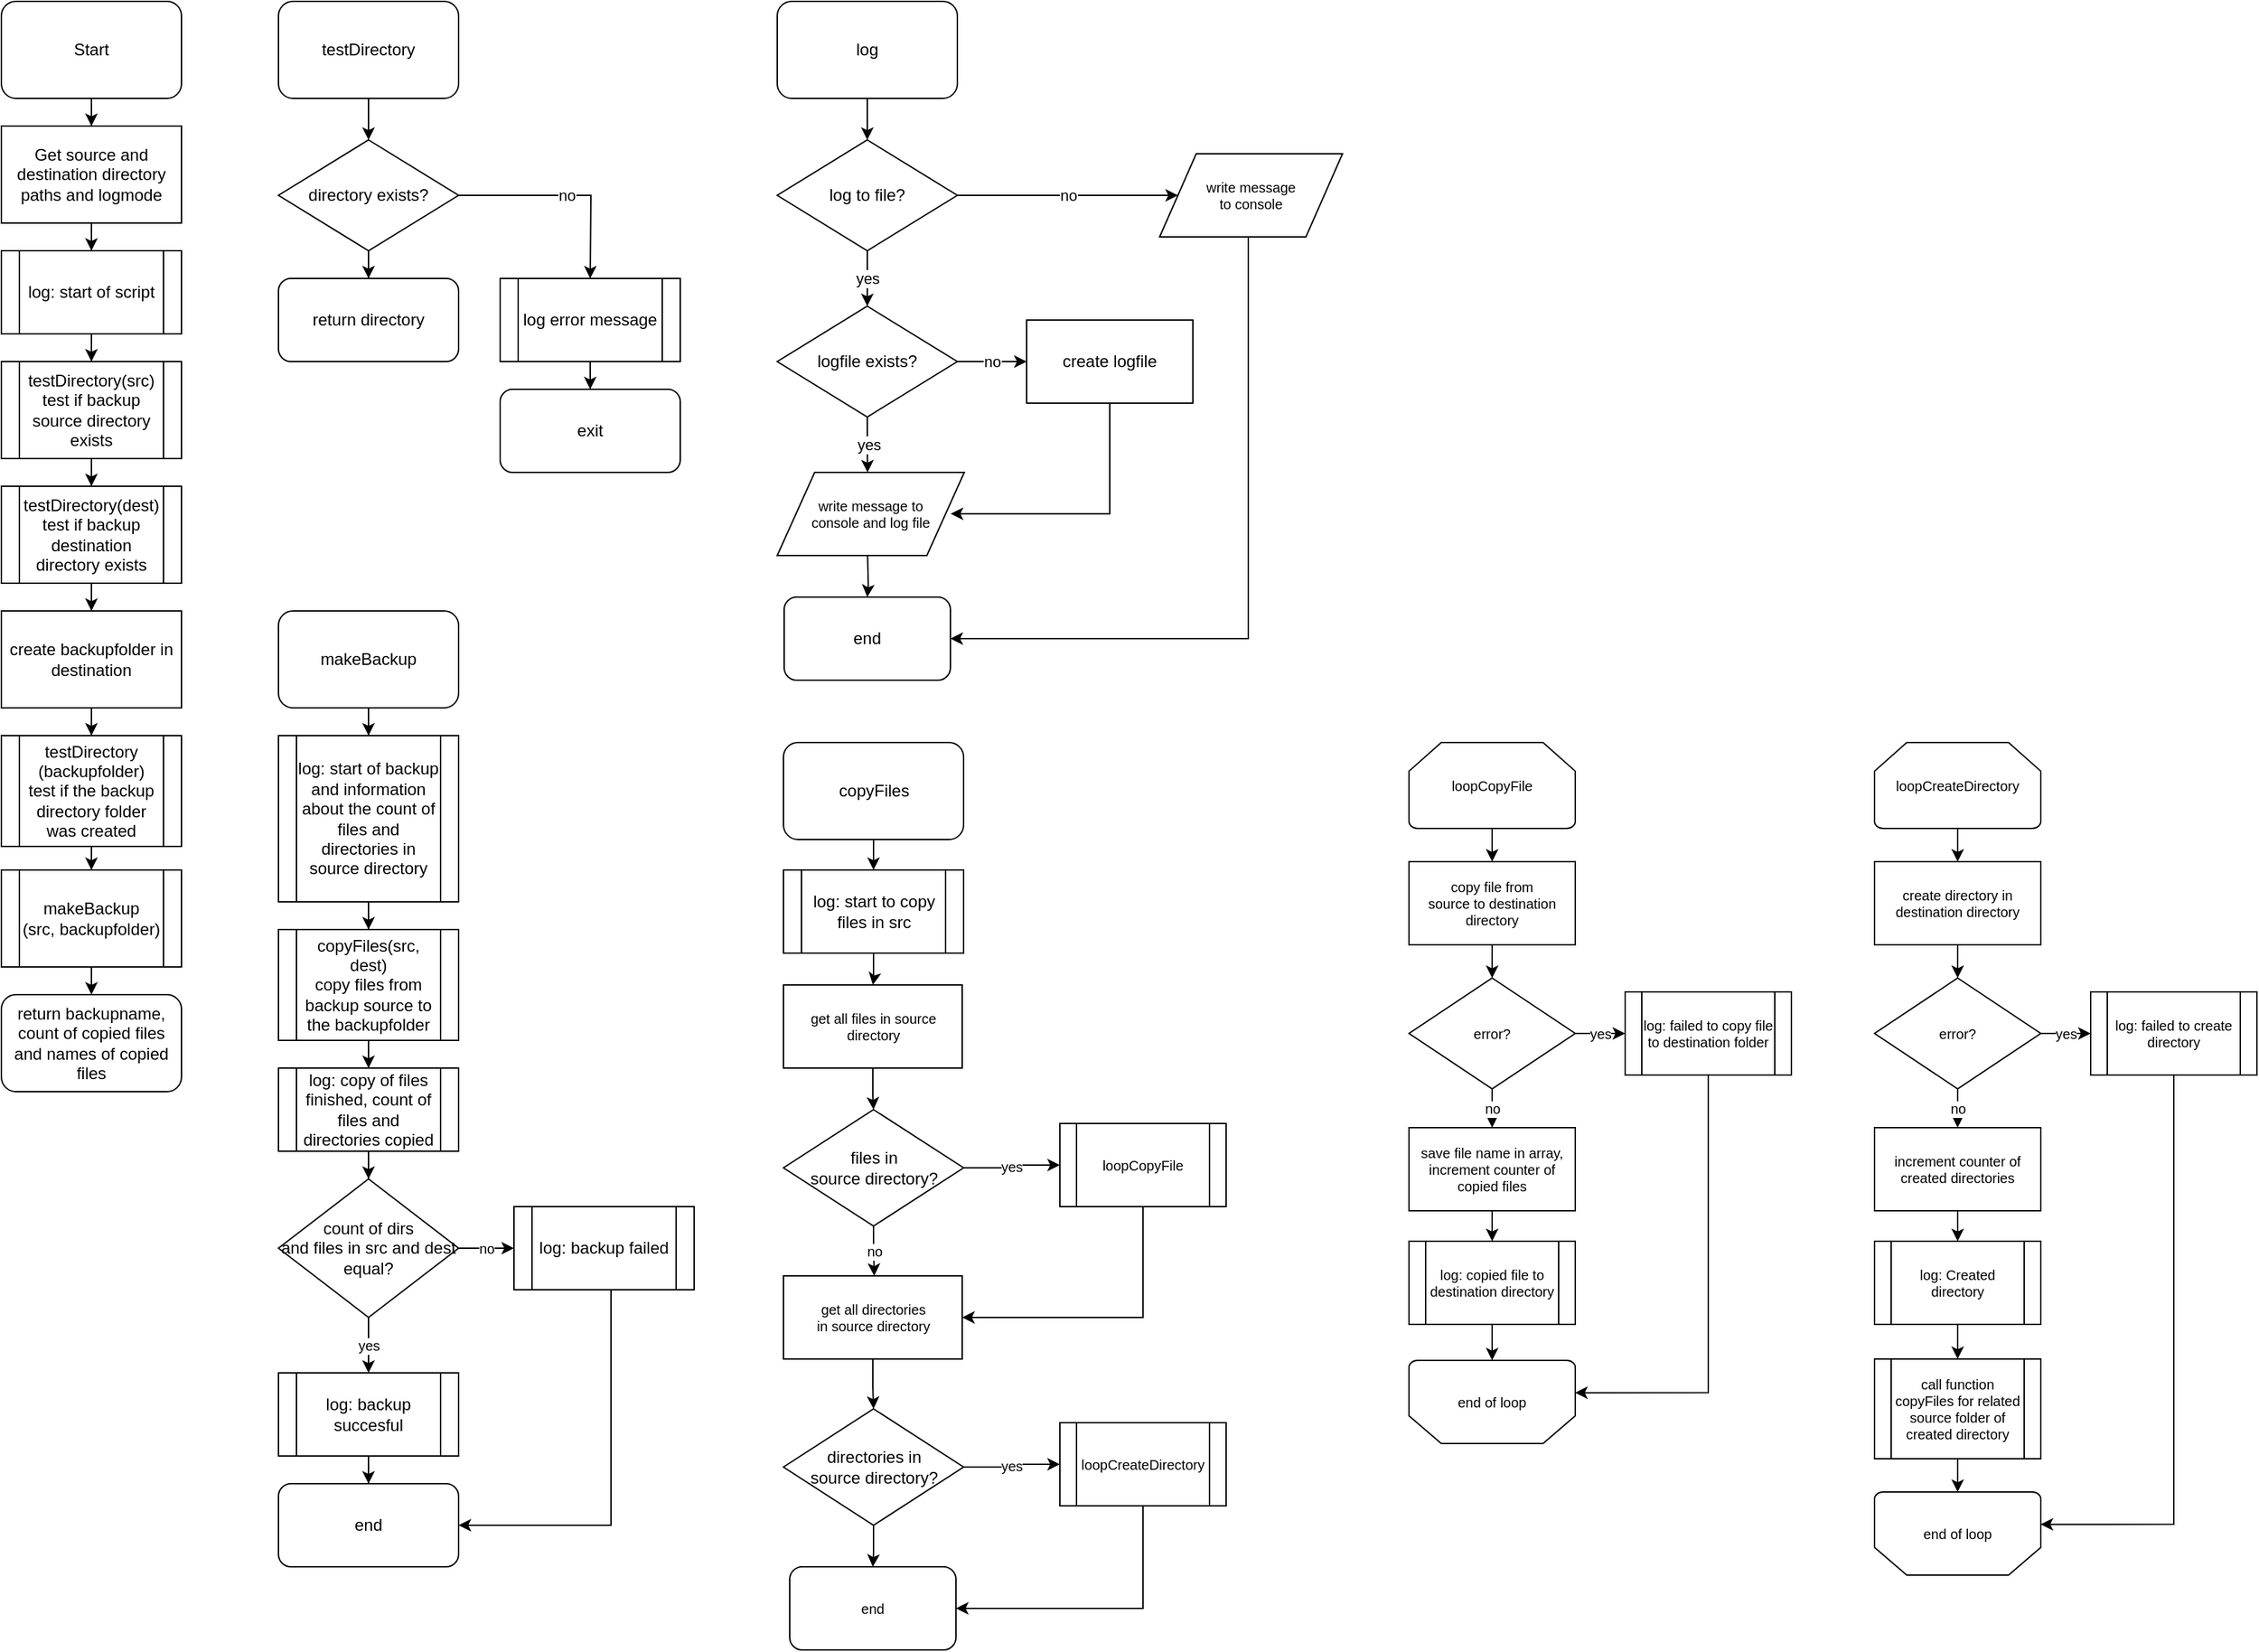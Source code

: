 <mxfile version="12.4.8" type="device"><diagram id="C5RBs43oDa-KdzZeNtuy" name="Page-1"><mxGraphModel dx="2844" dy="1582" grid="1" gridSize="12" guides="1" tooltips="1" connect="1" arrows="1" fold="1" page="1" pageScale="1" pageWidth="1169" pageHeight="827" math="0" shadow="0"><root><mxCell id="WIyWlLk6GJQsqaUBKTNV-0"/><mxCell id="WIyWlLk6GJQsqaUBKTNV-1" parent="WIyWlLk6GJQsqaUBKTNV-0"/><mxCell id="RBLRkNwBp3Widns9rrAO-40" value="" style="edgeStyle=orthogonalEdgeStyle;rounded=0;orthogonalLoop=1;jettySize=auto;html=1;" edge="1" parent="WIyWlLk6GJQsqaUBKTNV-1" source="RBLRkNwBp3Widns9rrAO-5" target="RBLRkNwBp3Widns9rrAO-31"><mxGeometry relative="1" as="geometry"/></mxCell><mxCell id="RBLRkNwBp3Widns9rrAO-5" value="Start" style="rounded=1;whiteSpace=wrap;html=1;" vertex="1" parent="WIyWlLk6GJQsqaUBKTNV-1"><mxGeometry x="40" y="40" width="130" height="70" as="geometry"/></mxCell><mxCell id="RBLRkNwBp3Widns9rrAO-25" value="" style="edgeStyle=orthogonalEdgeStyle;rounded=0;orthogonalLoop=1;jettySize=auto;html=1;" edge="1" parent="WIyWlLk6GJQsqaUBKTNV-1" source="RBLRkNwBp3Widns9rrAO-7" target="RBLRkNwBp3Widns9rrAO-22"><mxGeometry relative="1" as="geometry"/></mxCell><mxCell id="RBLRkNwBp3Widns9rrAO-7" value="&lt;div&gt;testDirectory(dest)&lt;/div&gt;&lt;div&gt;test if backup destination directory exists&lt;/div&gt;" style="shape=process;whiteSpace=wrap;html=1;backgroundOutline=1;" vertex="1" parent="WIyWlLk6GJQsqaUBKTNV-1"><mxGeometry x="40" y="390" width="130" height="70" as="geometry"/></mxCell><mxCell id="RBLRkNwBp3Widns9rrAO-21" value="" style="edgeStyle=orthogonalEdgeStyle;rounded=0;orthogonalLoop=1;jettySize=auto;html=1;" edge="1" parent="WIyWlLk6GJQsqaUBKTNV-1" source="RBLRkNwBp3Widns9rrAO-10" target="RBLRkNwBp3Widns9rrAO-15"><mxGeometry relative="1" as="geometry"/></mxCell><mxCell id="RBLRkNwBp3Widns9rrAO-10" value="testDirectory" style="rounded=1;whiteSpace=wrap;html=1;" vertex="1" parent="WIyWlLk6GJQsqaUBKTNV-1"><mxGeometry x="240" y="40" width="130" height="70" as="geometry"/></mxCell><mxCell id="RBLRkNwBp3Widns9rrAO-18" value="&lt;div&gt;no&lt;/div&gt;" style="edgeStyle=orthogonalEdgeStyle;rounded=0;orthogonalLoop=1;jettySize=auto;html=1;" edge="1" parent="WIyWlLk6GJQsqaUBKTNV-1" source="RBLRkNwBp3Widns9rrAO-15"><mxGeometry relative="1" as="geometry"><mxPoint x="465" y="240" as="targetPoint"/></mxGeometry></mxCell><mxCell id="RBLRkNwBp3Widns9rrAO-20" value="" style="edgeStyle=orthogonalEdgeStyle;rounded=0;orthogonalLoop=1;jettySize=auto;html=1;" edge="1" parent="WIyWlLk6GJQsqaUBKTNV-1" source="RBLRkNwBp3Widns9rrAO-15" target="RBLRkNwBp3Widns9rrAO-19"><mxGeometry relative="1" as="geometry"/></mxCell><mxCell id="RBLRkNwBp3Widns9rrAO-15" value="directory exists?" style="rhombus;whiteSpace=wrap;html=1;" vertex="1" parent="WIyWlLk6GJQsqaUBKTNV-1"><mxGeometry x="240" y="140" width="130" height="80" as="geometry"/></mxCell><mxCell id="RBLRkNwBp3Widns9rrAO-19" value="return directory" style="rounded=1;whiteSpace=wrap;html=1;" vertex="1" parent="WIyWlLk6GJQsqaUBKTNV-1"><mxGeometry x="240" y="240" width="130" height="60" as="geometry"/></mxCell><mxCell id="RBLRkNwBp3Widns9rrAO-26" value="" style="edgeStyle=orthogonalEdgeStyle;rounded=0;orthogonalLoop=1;jettySize=auto;html=1;" edge="1" parent="WIyWlLk6GJQsqaUBKTNV-1" source="RBLRkNwBp3Widns9rrAO-22" target="RBLRkNwBp3Widns9rrAO-23"><mxGeometry relative="1" as="geometry"/></mxCell><mxCell id="RBLRkNwBp3Widns9rrAO-22" value="create backupfolder in destination" style="rounded=0;whiteSpace=wrap;html=1;" vertex="1" parent="WIyWlLk6GJQsqaUBKTNV-1"><mxGeometry x="40" y="480" width="130" height="70" as="geometry"/></mxCell><mxCell id="RBLRkNwBp3Widns9rrAO-27" value="" style="edgeStyle=orthogonalEdgeStyle;rounded=0;orthogonalLoop=1;jettySize=auto;html=1;" edge="1" parent="WIyWlLk6GJQsqaUBKTNV-1" source="RBLRkNwBp3Widns9rrAO-23" target="RBLRkNwBp3Widns9rrAO-24"><mxGeometry relative="1" as="geometry"/></mxCell><mxCell id="RBLRkNwBp3Widns9rrAO-23" value="testDirectory&lt;br&gt;&lt;div&gt;(backupfolder)&lt;/div&gt;&lt;div&gt;test if the backup directory folder was created&lt;br&gt;&lt;/div&gt;" style="shape=process;whiteSpace=wrap;html=1;backgroundOutline=1;" vertex="1" parent="WIyWlLk6GJQsqaUBKTNV-1"><mxGeometry x="40" y="570" width="130" height="80" as="geometry"/></mxCell><mxCell id="RBLRkNwBp3Widns9rrAO-29" value="" style="edgeStyle=orthogonalEdgeStyle;rounded=0;orthogonalLoop=1;jettySize=auto;html=1;" edge="1" parent="WIyWlLk6GJQsqaUBKTNV-1" source="RBLRkNwBp3Widns9rrAO-24"><mxGeometry relative="1" as="geometry"><mxPoint x="105" y="757" as="targetPoint"/></mxGeometry></mxCell><mxCell id="RBLRkNwBp3Widns9rrAO-24" value="makeBackup&lt;br&gt;&lt;div&gt;(src, backupfolder)&lt;/div&gt;" style="shape=process;whiteSpace=wrap;html=1;backgroundOutline=1;" vertex="1" parent="WIyWlLk6GJQsqaUBKTNV-1"><mxGeometry x="40" y="667" width="130" height="70" as="geometry"/></mxCell><mxCell id="RBLRkNwBp3Widns9rrAO-30" value="return backupname, count of copied files and names of copied files" style="rounded=1;whiteSpace=wrap;html=1;" vertex="1" parent="WIyWlLk6GJQsqaUBKTNV-1"><mxGeometry x="40" y="757" width="130" height="70" as="geometry"/></mxCell><mxCell id="RBLRkNwBp3Widns9rrAO-39" value="" style="edgeStyle=orthogonalEdgeStyle;rounded=0;orthogonalLoop=1;jettySize=auto;html=1;" edge="1" parent="WIyWlLk6GJQsqaUBKTNV-1" source="RBLRkNwBp3Widns9rrAO-31" target="RBLRkNwBp3Widns9rrAO-37"><mxGeometry relative="1" as="geometry"/></mxCell><mxCell id="RBLRkNwBp3Widns9rrAO-31" value="Get source and destination directory paths and logmode" style="rounded=0;whiteSpace=wrap;html=1;" vertex="1" parent="WIyWlLk6GJQsqaUBKTNV-1"><mxGeometry x="40" y="130" width="130" height="70" as="geometry"/></mxCell><mxCell id="RBLRkNwBp3Widns9rrAO-70" value="" style="edgeStyle=orthogonalEdgeStyle;rounded=0;orthogonalLoop=1;jettySize=auto;html=1;" edge="1" parent="WIyWlLk6GJQsqaUBKTNV-1" source="RBLRkNwBp3Widns9rrAO-32" target="RBLRkNwBp3Widns9rrAO-7"><mxGeometry relative="1" as="geometry"/></mxCell><mxCell id="RBLRkNwBp3Widns9rrAO-32" value="&lt;div&gt;testDirectory(src)&lt;/div&gt;&lt;div&gt;test if backup source directory exists&lt;br&gt;&lt;/div&gt;" style="shape=process;whiteSpace=wrap;html=1;backgroundOutline=1;" vertex="1" parent="WIyWlLk6GJQsqaUBKTNV-1"><mxGeometry x="40" y="300" width="130" height="70" as="geometry"/></mxCell><mxCell id="RBLRkNwBp3Widns9rrAO-33" value="exit" style="rounded=1;whiteSpace=wrap;html=1;" vertex="1" parent="WIyWlLk6GJQsqaUBKTNV-1"><mxGeometry x="400" y="320" width="130" height="60" as="geometry"/></mxCell><mxCell id="RBLRkNwBp3Widns9rrAO-35" value="" style="edgeStyle=orthogonalEdgeStyle;rounded=0;orthogonalLoop=1;jettySize=auto;html=1;" edge="1" parent="WIyWlLk6GJQsqaUBKTNV-1" source="RBLRkNwBp3Widns9rrAO-34" target="RBLRkNwBp3Widns9rrAO-33"><mxGeometry relative="1" as="geometry"/></mxCell><mxCell id="RBLRkNwBp3Widns9rrAO-34" value="log error message" style="shape=process;whiteSpace=wrap;html=1;backgroundOutline=1;" vertex="1" parent="WIyWlLk6GJQsqaUBKTNV-1"><mxGeometry x="400" y="240" width="130" height="60" as="geometry"/></mxCell><mxCell id="RBLRkNwBp3Widns9rrAO-68" value="" style="edgeStyle=orthogonalEdgeStyle;rounded=0;orthogonalLoop=1;jettySize=auto;html=1;" edge="1" parent="WIyWlLk6GJQsqaUBKTNV-1" source="RBLRkNwBp3Widns9rrAO-36" target="RBLRkNwBp3Widns9rrAO-42"><mxGeometry relative="1" as="geometry"/></mxCell><mxCell id="RBLRkNwBp3Widns9rrAO-36" value="&lt;div&gt;log&lt;/div&gt;" style="rounded=1;whiteSpace=wrap;html=1;" vertex="1" parent="WIyWlLk6GJQsqaUBKTNV-1"><mxGeometry x="600" y="40" width="130" height="70" as="geometry"/></mxCell><mxCell id="RBLRkNwBp3Widns9rrAO-38" value="" style="edgeStyle=orthogonalEdgeStyle;rounded=0;orthogonalLoop=1;jettySize=auto;html=1;" edge="1" parent="WIyWlLk6GJQsqaUBKTNV-1" source="RBLRkNwBp3Widns9rrAO-37" target="RBLRkNwBp3Widns9rrAO-32"><mxGeometry relative="1" as="geometry"/></mxCell><mxCell id="RBLRkNwBp3Widns9rrAO-37" value="log: start of script" style="shape=process;whiteSpace=wrap;html=1;backgroundOutline=1;" vertex="1" parent="WIyWlLk6GJQsqaUBKTNV-1"><mxGeometry x="40" y="220" width="130" height="60" as="geometry"/></mxCell><mxCell id="RBLRkNwBp3Widns9rrAO-46" value="no" style="edgeStyle=orthogonalEdgeStyle;rounded=0;orthogonalLoop=1;jettySize=auto;html=1;entryX=0;entryY=0.5;entryDx=0;entryDy=0;" edge="1" parent="WIyWlLk6GJQsqaUBKTNV-1" source="RBLRkNwBp3Widns9rrAO-42" target="RBLRkNwBp3Widns9rrAO-96"><mxGeometry relative="1" as="geometry"><mxPoint x="880" y="180.167" as="targetPoint"/></mxGeometry></mxCell><mxCell id="RBLRkNwBp3Widns9rrAO-48" value="yes" style="edgeStyle=orthogonalEdgeStyle;rounded=0;orthogonalLoop=1;jettySize=auto;html=1;" edge="1" parent="WIyWlLk6GJQsqaUBKTNV-1" source="RBLRkNwBp3Widns9rrAO-42" target="RBLRkNwBp3Widns9rrAO-47"><mxGeometry relative="1" as="geometry"/></mxCell><mxCell id="RBLRkNwBp3Widns9rrAO-42" value="log to file?" style="rhombus;whiteSpace=wrap;html=1;" vertex="1" parent="WIyWlLk6GJQsqaUBKTNV-1"><mxGeometry x="600" y="140" width="130" height="80" as="geometry"/></mxCell><mxCell id="RBLRkNwBp3Widns9rrAO-62" value="yes" style="edgeStyle=orthogonalEdgeStyle;rounded=0;orthogonalLoop=1;jettySize=auto;html=1;" edge="1" parent="WIyWlLk6GJQsqaUBKTNV-1" source="RBLRkNwBp3Widns9rrAO-47"><mxGeometry relative="1" as="geometry"><mxPoint x="665.207" y="380.0" as="targetPoint"/></mxGeometry></mxCell><mxCell id="RBLRkNwBp3Widns9rrAO-65" value="no" style="edgeStyle=orthogonalEdgeStyle;rounded=0;orthogonalLoop=1;jettySize=auto;html=1;" edge="1" parent="WIyWlLk6GJQsqaUBKTNV-1" source="RBLRkNwBp3Widns9rrAO-47" target="RBLRkNwBp3Widns9rrAO-64"><mxGeometry relative="1" as="geometry"/></mxCell><mxCell id="RBLRkNwBp3Widns9rrAO-47" value="logfile exists?" style="rhombus;whiteSpace=wrap;html=1;" vertex="1" parent="WIyWlLk6GJQsqaUBKTNV-1"><mxGeometry x="600" y="260" width="130" height="80" as="geometry"/></mxCell><mxCell id="RBLRkNwBp3Widns9rrAO-52" value="" style="edgeStyle=orthogonalEdgeStyle;rounded=0;orthogonalLoop=1;jettySize=auto;html=1;entryX=1;entryY=0.5;entryDx=0;entryDy=0;" edge="1" parent="WIyWlLk6GJQsqaUBKTNV-1" target="RBLRkNwBp3Widns9rrAO-50"><mxGeometry relative="1" as="geometry"><mxPoint x="940" y="210" as="sourcePoint"/><mxPoint x="870" y="290" as="targetPoint"/><Array as="points"><mxPoint x="940" y="500"/></Array></mxGeometry></mxCell><mxCell id="RBLRkNwBp3Widns9rrAO-50" value="end" style="rounded=1;whiteSpace=wrap;html=1;" vertex="1" parent="WIyWlLk6GJQsqaUBKTNV-1"><mxGeometry x="605" y="470" width="120" height="60" as="geometry"/></mxCell><mxCell id="RBLRkNwBp3Widns9rrAO-63" value="" style="edgeStyle=orthogonalEdgeStyle;rounded=0;orthogonalLoop=1;jettySize=auto;html=1;" edge="1" parent="WIyWlLk6GJQsqaUBKTNV-1" target="RBLRkNwBp3Widns9rrAO-50"><mxGeometry relative="1" as="geometry"><mxPoint x="665.207" y="440.0" as="sourcePoint"/></mxGeometry></mxCell><mxCell id="RBLRkNwBp3Widns9rrAO-67" value="" style="edgeStyle=orthogonalEdgeStyle;rounded=0;orthogonalLoop=1;jettySize=auto;html=1;entryX=1;entryY=0.5;entryDx=0;entryDy=0;" edge="1" parent="WIyWlLk6GJQsqaUBKTNV-1" source="RBLRkNwBp3Widns9rrAO-64"><mxGeometry relative="1" as="geometry"><mxPoint x="725.207" y="409.862" as="targetPoint"/><Array as="points"><mxPoint x="840" y="410"/></Array></mxGeometry></mxCell><mxCell id="RBLRkNwBp3Widns9rrAO-64" value="create logfile" style="rounded=0;whiteSpace=wrap;html=1;" vertex="1" parent="WIyWlLk6GJQsqaUBKTNV-1"><mxGeometry x="780" y="270" width="120" height="60" as="geometry"/></mxCell><mxCell id="RBLRkNwBp3Widns9rrAO-74" value="" style="edgeStyle=orthogonalEdgeStyle;rounded=0;orthogonalLoop=1;jettySize=auto;html=1;" edge="1" parent="WIyWlLk6GJQsqaUBKTNV-1" source="RBLRkNwBp3Widns9rrAO-71" target="RBLRkNwBp3Widns9rrAO-72"><mxGeometry relative="1" as="geometry"/></mxCell><mxCell id="RBLRkNwBp3Widns9rrAO-71" value="&lt;div&gt;makeBackup&lt;/div&gt;" style="rounded=1;whiteSpace=wrap;html=1;" vertex="1" parent="WIyWlLk6GJQsqaUBKTNV-1"><mxGeometry x="240" y="480" width="130" height="70" as="geometry"/></mxCell><mxCell id="RBLRkNwBp3Widns9rrAO-75" value="" style="edgeStyle=orthogonalEdgeStyle;rounded=0;orthogonalLoop=1;jettySize=auto;html=1;" edge="1" parent="WIyWlLk6GJQsqaUBKTNV-1" source="RBLRkNwBp3Widns9rrAO-72" target="RBLRkNwBp3Widns9rrAO-73"><mxGeometry relative="1" as="geometry"/></mxCell><mxCell id="RBLRkNwBp3Widns9rrAO-72" value="log: start of backup and information about the count of files and directories in source directory" style="shape=process;whiteSpace=wrap;html=1;backgroundOutline=1;" vertex="1" parent="WIyWlLk6GJQsqaUBKTNV-1"><mxGeometry x="240" y="570" width="130" height="120" as="geometry"/></mxCell><mxCell id="RBLRkNwBp3Widns9rrAO-83" value="" style="edgeStyle=orthogonalEdgeStyle;rounded=0;orthogonalLoop=1;jettySize=auto;html=1;fontSize=10;" edge="1" parent="WIyWlLk6GJQsqaUBKTNV-1" source="RBLRkNwBp3Widns9rrAO-73" target="RBLRkNwBp3Widns9rrAO-76"><mxGeometry relative="1" as="geometry"/></mxCell><mxCell id="RBLRkNwBp3Widns9rrAO-73" value="&lt;div&gt;copyFiles(src, dest)&lt;/div&gt;&lt;div&gt;copy files from backup source to the backupfolder&lt;br&gt;&lt;/div&gt;" style="shape=process;whiteSpace=wrap;html=1;backgroundOutline=1;" vertex="1" parent="WIyWlLk6GJQsqaUBKTNV-1"><mxGeometry x="240" y="710" width="130" height="80" as="geometry"/></mxCell><mxCell id="RBLRkNwBp3Widns9rrAO-78" value="" style="edgeStyle=orthogonalEdgeStyle;rounded=0;orthogonalLoop=1;jettySize=auto;html=1;fontSize=10;" edge="1" parent="WIyWlLk6GJQsqaUBKTNV-1" source="RBLRkNwBp3Widns9rrAO-76" target="RBLRkNwBp3Widns9rrAO-77"><mxGeometry relative="1" as="geometry"/></mxCell><mxCell id="RBLRkNwBp3Widns9rrAO-76" value="log: copy of files finished, count of files and directories copied" style="shape=process;whiteSpace=wrap;html=1;backgroundOutline=1;" vertex="1" parent="WIyWlLk6GJQsqaUBKTNV-1"><mxGeometry x="240" y="810" width="130" height="60" as="geometry"/></mxCell><mxCell id="RBLRkNwBp3Widns9rrAO-81" value="yes" style="edgeStyle=orthogonalEdgeStyle;rounded=0;orthogonalLoop=1;jettySize=auto;html=1;fontSize=10;" edge="1" parent="WIyWlLk6GJQsqaUBKTNV-1" source="RBLRkNwBp3Widns9rrAO-77" target="RBLRkNwBp3Widns9rrAO-80"><mxGeometry relative="1" as="geometry"/></mxCell><mxCell id="RBLRkNwBp3Widns9rrAO-82" value="&lt;div&gt;no&lt;/div&gt;" style="edgeStyle=orthogonalEdgeStyle;rounded=0;orthogonalLoop=1;jettySize=auto;html=1;fontSize=10;" edge="1" parent="WIyWlLk6GJQsqaUBKTNV-1" source="RBLRkNwBp3Widns9rrAO-77" target="RBLRkNwBp3Widns9rrAO-79"><mxGeometry relative="1" as="geometry"/></mxCell><mxCell id="RBLRkNwBp3Widns9rrAO-77" value="&lt;div&gt;&lt;font style=&quot;font-size: 12px&quot;&gt;count of dirs&lt;/font&gt;&lt;/div&gt;&lt;div&gt;&lt;font style=&quot;font-size: 12px&quot;&gt; and files in src and dest equal?&lt;/font&gt;&lt;/div&gt;" style="rhombus;whiteSpace=wrap;html=1;fontSize=10;" vertex="1" parent="WIyWlLk6GJQsqaUBKTNV-1"><mxGeometry x="240" y="890" width="130" height="100" as="geometry"/></mxCell><mxCell id="RBLRkNwBp3Widns9rrAO-87" value="" style="edgeStyle=orthogonalEdgeStyle;rounded=0;orthogonalLoop=1;jettySize=auto;html=1;fontSize=10;entryX=1;entryY=0.5;entryDx=0;entryDy=0;" edge="1" parent="WIyWlLk6GJQsqaUBKTNV-1" source="RBLRkNwBp3Widns9rrAO-79" target="RBLRkNwBp3Widns9rrAO-84"><mxGeometry relative="1" as="geometry"><mxPoint x="475" y="1050" as="targetPoint"/><Array as="points"><mxPoint x="480" y="1140"/></Array></mxGeometry></mxCell><mxCell id="RBLRkNwBp3Widns9rrAO-79" value="&lt;font style=&quot;font-size: 12px&quot;&gt;log:&lt;/font&gt;&lt;font style=&quot;font-size: 12px&quot;&gt; backup failed&lt;br&gt;&lt;/font&gt;" style="shape=process;whiteSpace=wrap;html=1;backgroundOutline=1;fontSize=10;" vertex="1" parent="WIyWlLk6GJQsqaUBKTNV-1"><mxGeometry x="410" y="910" width="130" height="60" as="geometry"/></mxCell><mxCell id="RBLRkNwBp3Widns9rrAO-85" value="" style="edgeStyle=orthogonalEdgeStyle;rounded=0;orthogonalLoop=1;jettySize=auto;html=1;fontSize=10;" edge="1" parent="WIyWlLk6GJQsqaUBKTNV-1" source="RBLRkNwBp3Widns9rrAO-80" target="RBLRkNwBp3Widns9rrAO-84"><mxGeometry relative="1" as="geometry"/></mxCell><mxCell id="RBLRkNwBp3Widns9rrAO-80" value="&lt;font style=&quot;font-size: 12px&quot;&gt;log:&lt;/font&gt;&lt;font style=&quot;font-size: 12px&quot;&gt; backup succesful&lt;br&gt;&lt;/font&gt;" style="shape=process;whiteSpace=wrap;html=1;backgroundOutline=1;fontSize=10;" vertex="1" parent="WIyWlLk6GJQsqaUBKTNV-1"><mxGeometry x="240" y="1030" width="130" height="60" as="geometry"/></mxCell><mxCell id="RBLRkNwBp3Widns9rrAO-84" value="&lt;font style=&quot;font-size: 12px&quot;&gt;end&lt;/font&gt;" style="rounded=1;whiteSpace=wrap;html=1;fontSize=10;" vertex="1" parent="WIyWlLk6GJQsqaUBKTNV-1"><mxGeometry x="240" y="1110" width="130" height="60" as="geometry"/></mxCell><mxCell id="RBLRkNwBp3Widns9rrAO-106" value="" style="edgeStyle=orthogonalEdgeStyle;rounded=0;orthogonalLoop=1;jettySize=auto;html=1;fontSize=10;" edge="1" parent="WIyWlLk6GJQsqaUBKTNV-1" source="RBLRkNwBp3Widns9rrAO-88" target="RBLRkNwBp3Widns9rrAO-89"><mxGeometry relative="1" as="geometry"/></mxCell><mxCell id="RBLRkNwBp3Widns9rrAO-88" value="copyFiles" style="rounded=1;whiteSpace=wrap;html=1;" vertex="1" parent="WIyWlLk6GJQsqaUBKTNV-1"><mxGeometry x="604.5" y="575" width="130" height="70" as="geometry"/></mxCell><mxCell id="RBLRkNwBp3Widns9rrAO-107" value="" style="edgeStyle=orthogonalEdgeStyle;rounded=0;orthogonalLoop=1;jettySize=auto;html=1;fontSize=10;" edge="1" parent="WIyWlLk6GJQsqaUBKTNV-1" source="RBLRkNwBp3Widns9rrAO-89" target="RBLRkNwBp3Widns9rrAO-101"><mxGeometry relative="1" as="geometry"/></mxCell><mxCell id="RBLRkNwBp3Widns9rrAO-89" value="log: start to copy files in src" style="shape=process;whiteSpace=wrap;html=1;backgroundOutline=1;" vertex="1" parent="WIyWlLk6GJQsqaUBKTNV-1"><mxGeometry x="604.5" y="667" width="130" height="60" as="geometry"/></mxCell><mxCell id="RBLRkNwBp3Widns9rrAO-134" value="no" style="edgeStyle=orthogonalEdgeStyle;rounded=0;orthogonalLoop=1;jettySize=auto;html=1;fontSize=10;" edge="1" parent="WIyWlLk6GJQsqaUBKTNV-1" source="RBLRkNwBp3Widns9rrAO-90" target="RBLRkNwBp3Widns9rrAO-132"><mxGeometry relative="1" as="geometry"><mxPoint x="669.5" y="1000" as="targetPoint"/><Array as="points"><mxPoint x="670" y="936"/><mxPoint x="670" y="936"/></Array></mxGeometry></mxCell><mxCell id="RBLRkNwBp3Widns9rrAO-137" value="yes" style="edgeStyle=orthogonalEdgeStyle;rounded=0;orthogonalLoop=1;jettySize=auto;html=1;fontSize=10;" edge="1" parent="WIyWlLk6GJQsqaUBKTNV-1" source="RBLRkNwBp3Widns9rrAO-90" target="RBLRkNwBp3Widns9rrAO-135"><mxGeometry relative="1" as="geometry"/></mxCell><mxCell id="RBLRkNwBp3Widns9rrAO-90" value="&lt;div&gt;files in &lt;br&gt;&lt;/div&gt;&lt;div&gt;source directory?&lt;/div&gt;" style="rhombus;whiteSpace=wrap;html=1;" vertex="1" parent="WIyWlLk6GJQsqaUBKTNV-1"><mxGeometry x="604.5" y="840" width="130" height="84" as="geometry"/></mxCell><mxCell id="RBLRkNwBp3Widns9rrAO-96" value="&lt;div&gt;write message &lt;br&gt;&lt;/div&gt;&lt;div&gt;to console&lt;/div&gt;" style="shape=parallelogram;perimeter=parallelogramPerimeter;whiteSpace=wrap;html=1;fontSize=10;" vertex="1" parent="WIyWlLk6GJQsqaUBKTNV-1"><mxGeometry x="876" y="150" width="132" height="60" as="geometry"/></mxCell><mxCell id="RBLRkNwBp3Widns9rrAO-100" value="&lt;div&gt;write message to &lt;br&gt;&lt;/div&gt;&lt;div&gt;console and log file&lt;/div&gt;" style="shape=parallelogram;perimeter=parallelogramPerimeter;whiteSpace=wrap;html=1;fontSize=10;" vertex="1" parent="WIyWlLk6GJQsqaUBKTNV-1"><mxGeometry x="600" y="380" width="135" height="60" as="geometry"/></mxCell><mxCell id="RBLRkNwBp3Widns9rrAO-108" value="" style="edgeStyle=orthogonalEdgeStyle;rounded=0;orthogonalLoop=1;jettySize=auto;html=1;fontSize=10;" edge="1" parent="WIyWlLk6GJQsqaUBKTNV-1" source="RBLRkNwBp3Widns9rrAO-101" target="RBLRkNwBp3Widns9rrAO-90"><mxGeometry relative="1" as="geometry"/></mxCell><mxCell id="RBLRkNwBp3Widns9rrAO-101" value="get all files in source directory" style="rounded=0;whiteSpace=wrap;html=1;fontSize=10;" vertex="1" parent="WIyWlLk6GJQsqaUBKTNV-1"><mxGeometry x="604.5" y="750" width="129" height="60" as="geometry"/></mxCell><mxCell id="RBLRkNwBp3Widns9rrAO-112" value="" style="edgeStyle=orthogonalEdgeStyle;rounded=0;orthogonalLoop=1;jettySize=auto;html=1;fontSize=10;entryX=0.5;entryY=0;entryDx=0;entryDy=0;" edge="1" parent="WIyWlLk6GJQsqaUBKTNV-1" source="RBLRkNwBp3Widns9rrAO-109" target="RBLRkNwBp3Widns9rrAO-115"><mxGeometry relative="1" as="geometry"><mxPoint x="1110" y="661" as="targetPoint"/></mxGeometry></mxCell><mxCell id="RBLRkNwBp3Widns9rrAO-109" value="loopCopyFile" style="strokeWidth=1;html=1;shape=mxgraph.flowchart.loop_limit;whiteSpace=wrap;fontSize=10;" vertex="1" parent="WIyWlLk6GJQsqaUBKTNV-1"><mxGeometry x="1056" y="575" width="120" height="62" as="geometry"/></mxCell><mxCell id="RBLRkNwBp3Widns9rrAO-118" value="" style="edgeStyle=orthogonalEdgeStyle;rounded=0;orthogonalLoop=1;jettySize=auto;html=1;fontSize=10;" edge="1" parent="WIyWlLk6GJQsqaUBKTNV-1" source="RBLRkNwBp3Widns9rrAO-115"><mxGeometry relative="1" as="geometry"><mxPoint x="1116" y="745" as="targetPoint"/></mxGeometry></mxCell><mxCell id="RBLRkNwBp3Widns9rrAO-115" value="&lt;div&gt;copy file from &lt;br&gt;&lt;/div&gt;&lt;div&gt;source to destination directory&lt;/div&gt;" style="rounded=0;whiteSpace=wrap;html=1;strokeWidth=1;fontSize=10;" vertex="1" parent="WIyWlLk6GJQsqaUBKTNV-1"><mxGeometry x="1056" y="661" width="120" height="60" as="geometry"/></mxCell><mxCell id="RBLRkNwBp3Widns9rrAO-121" value="no" style="edgeStyle=orthogonalEdgeStyle;rounded=0;orthogonalLoop=1;jettySize=auto;html=1;fontSize=10;" edge="1" parent="WIyWlLk6GJQsqaUBKTNV-1" source="RBLRkNwBp3Widns9rrAO-119" target="RBLRkNwBp3Widns9rrAO-120"><mxGeometry relative="1" as="geometry"/></mxCell><mxCell id="RBLRkNwBp3Widns9rrAO-129" value="yes" style="edgeStyle=orthogonalEdgeStyle;rounded=0;orthogonalLoop=1;jettySize=auto;html=1;fontSize=10;" edge="1" parent="WIyWlLk6GJQsqaUBKTNV-1" source="RBLRkNwBp3Widns9rrAO-119" target="RBLRkNwBp3Widns9rrAO-128"><mxGeometry relative="1" as="geometry"/></mxCell><mxCell id="RBLRkNwBp3Widns9rrAO-119" value="error?" style="rhombus;whiteSpace=wrap;html=1;strokeWidth=1;fontSize=10;" vertex="1" parent="WIyWlLk6GJQsqaUBKTNV-1"><mxGeometry x="1056" y="745" width="120" height="80" as="geometry"/></mxCell><mxCell id="RBLRkNwBp3Widns9rrAO-123" value="" style="edgeStyle=orthogonalEdgeStyle;rounded=0;orthogonalLoop=1;jettySize=auto;html=1;fontSize=10;" edge="1" parent="WIyWlLk6GJQsqaUBKTNV-1" source="RBLRkNwBp3Widns9rrAO-120" target="RBLRkNwBp3Widns9rrAO-122"><mxGeometry relative="1" as="geometry"/></mxCell><mxCell id="RBLRkNwBp3Widns9rrAO-120" value="save file name in array, increment counter of copied files" style="rounded=0;whiteSpace=wrap;html=1;strokeWidth=1;fontSize=10;" vertex="1" parent="WIyWlLk6GJQsqaUBKTNV-1"><mxGeometry x="1056" y="853" width="120" height="60" as="geometry"/></mxCell><mxCell id="RBLRkNwBp3Widns9rrAO-125" value="" style="edgeStyle=orthogonalEdgeStyle;rounded=0;orthogonalLoop=1;jettySize=auto;html=1;fontSize=10;" edge="1" parent="WIyWlLk6GJQsqaUBKTNV-1" source="RBLRkNwBp3Widns9rrAO-122"><mxGeometry relative="1" as="geometry"><mxPoint x="1115.98" y="1021" as="targetPoint"/></mxGeometry></mxCell><mxCell id="RBLRkNwBp3Widns9rrAO-122" value="&lt;div&gt;log: copied file to destination directory&lt;br&gt;&lt;/div&gt;" style="shape=process;whiteSpace=wrap;html=1;backgroundOutline=1;strokeWidth=1;fontSize=10;" vertex="1" parent="WIyWlLk6GJQsqaUBKTNV-1"><mxGeometry x="1056" y="935" width="120" height="60" as="geometry"/></mxCell><mxCell id="RBLRkNwBp3Widns9rrAO-127" value="end of loop" style="strokeWidth=1;html=1;shape=mxgraph.flowchart.loop_limit;whiteSpace=wrap;fontSize=10;rotation=0;portConstraintRotation=0;shadow=0;gradientColor=none;direction=west;" vertex="1" parent="WIyWlLk6GJQsqaUBKTNV-1"><mxGeometry x="1056" y="1021" width="120" height="60" as="geometry"/></mxCell><mxCell id="RBLRkNwBp3Widns9rrAO-131" value="" style="edgeStyle=orthogonalEdgeStyle;rounded=0;orthogonalLoop=1;jettySize=auto;html=1;fontSize=10;entryX=0.001;entryY=0.611;entryDx=0;entryDy=0;entryPerimeter=0;" edge="1" parent="WIyWlLk6GJQsqaUBKTNV-1" source="RBLRkNwBp3Widns9rrAO-128" target="RBLRkNwBp3Widns9rrAO-127"><mxGeometry relative="1" as="geometry"><mxPoint x="1272" y="895.0" as="targetPoint"/><Array as="points"><mxPoint x="1272" y="1044"/></Array></mxGeometry></mxCell><mxCell id="RBLRkNwBp3Widns9rrAO-128" value="log: failed to copy file to destination folder" style="shape=process;whiteSpace=wrap;html=1;backgroundOutline=1;shadow=0;strokeWidth=1;gradientColor=none;fontSize=10;" vertex="1" parent="WIyWlLk6GJQsqaUBKTNV-1"><mxGeometry x="1212" y="755" width="120" height="60" as="geometry"/></mxCell><mxCell id="RBLRkNwBp3Widns9rrAO-145" value="" style="edgeStyle=orthogonalEdgeStyle;rounded=0;orthogonalLoop=1;jettySize=auto;html=1;fontSize=10;" edge="1" parent="WIyWlLk6GJQsqaUBKTNV-1" source="RBLRkNwBp3Widns9rrAO-132" target="RBLRkNwBp3Widns9rrAO-142"><mxGeometry relative="1" as="geometry"/></mxCell><mxCell id="RBLRkNwBp3Widns9rrAO-132" value="&lt;div&gt;get all directories&lt;/div&gt;&lt;div&gt;in source directory&lt;/div&gt;" style="rounded=0;whiteSpace=wrap;html=1;fontSize=10;" vertex="1" parent="WIyWlLk6GJQsqaUBKTNV-1"><mxGeometry x="604.5" y="960" width="129" height="60" as="geometry"/></mxCell><mxCell id="RBLRkNwBp3Widns9rrAO-139" value="" style="edgeStyle=orthogonalEdgeStyle;rounded=0;orthogonalLoop=1;jettySize=auto;html=1;fontSize=10;entryX=1;entryY=0.5;entryDx=0;entryDy=0;" edge="1" parent="WIyWlLk6GJQsqaUBKTNV-1" source="RBLRkNwBp3Widns9rrAO-135" target="RBLRkNwBp3Widns9rrAO-132"><mxGeometry relative="1" as="geometry"><mxPoint x="864" y="990" as="targetPoint"/><Array as="points"><mxPoint x="864" y="990"/></Array></mxGeometry></mxCell><mxCell id="RBLRkNwBp3Widns9rrAO-135" value="loopCopyFile" style="shape=process;whiteSpace=wrap;html=1;backgroundOutline=1;shadow=0;strokeWidth=1;gradientColor=none;fontSize=10;" vertex="1" parent="WIyWlLk6GJQsqaUBKTNV-1"><mxGeometry x="804" y="850" width="120" height="60" as="geometry"/></mxCell><mxCell id="RBLRkNwBp3Widns9rrAO-165" value="" style="edgeStyle=orthogonalEdgeStyle;rounded=0;orthogonalLoop=1;jettySize=auto;html=1;fontSize=10;" edge="1" parent="WIyWlLk6GJQsqaUBKTNV-1" source="RBLRkNwBp3Widns9rrAO-142" target="RBLRkNwBp3Widns9rrAO-164"><mxGeometry relative="1" as="geometry"/></mxCell><mxCell id="RBLRkNwBp3Widns9rrAO-142" value="&lt;div&gt;directories in &lt;br&gt;&lt;/div&gt;&lt;div&gt;source directory?&lt;/div&gt;" style="rhombus;whiteSpace=wrap;html=1;" vertex="1" parent="WIyWlLk6GJQsqaUBKTNV-1"><mxGeometry x="604.5" y="1056" width="130" height="84" as="geometry"/></mxCell><mxCell id="RBLRkNwBp3Widns9rrAO-143" value="yes" style="edgeStyle=orthogonalEdgeStyle;rounded=0;orthogonalLoop=1;jettySize=auto;html=1;fontSize=10;" edge="1" source="RBLRkNwBp3Widns9rrAO-142" target="RBLRkNwBp3Widns9rrAO-144" parent="WIyWlLk6GJQsqaUBKTNV-1"><mxGeometry relative="1" as="geometry"/></mxCell><mxCell id="RBLRkNwBp3Widns9rrAO-167" value="" style="edgeStyle=orthogonalEdgeStyle;rounded=0;orthogonalLoop=1;jettySize=auto;html=1;fontSize=10;entryX=1;entryY=0.5;entryDx=0;entryDy=0;" edge="1" parent="WIyWlLk6GJQsqaUBKTNV-1" source="RBLRkNwBp3Widns9rrAO-144" target="RBLRkNwBp3Widns9rrAO-164"><mxGeometry relative="1" as="geometry"><mxPoint x="864" y="1206" as="targetPoint"/><Array as="points"><mxPoint x="864" y="1200"/></Array></mxGeometry></mxCell><mxCell id="RBLRkNwBp3Widns9rrAO-144" value="loopCreateDirectory" style="shape=process;whiteSpace=wrap;html=1;backgroundOutline=1;shadow=0;strokeWidth=1;gradientColor=none;fontSize=10;" vertex="1" parent="WIyWlLk6GJQsqaUBKTNV-1"><mxGeometry x="804" y="1066" width="120" height="60" as="geometry"/></mxCell><mxCell id="RBLRkNwBp3Widns9rrAO-146" value="" style="edgeStyle=orthogonalEdgeStyle;rounded=0;orthogonalLoop=1;jettySize=auto;html=1;fontSize=10;entryX=0.5;entryY=0;entryDx=0;entryDy=0;" edge="1" source="RBLRkNwBp3Widns9rrAO-147" target="RBLRkNwBp3Widns9rrAO-149" parent="WIyWlLk6GJQsqaUBKTNV-1"><mxGeometry relative="1" as="geometry"><mxPoint x="1446" y="661" as="targetPoint"/></mxGeometry></mxCell><mxCell id="RBLRkNwBp3Widns9rrAO-147" value="loopCreateDirectory" style="strokeWidth=1;html=1;shape=mxgraph.flowchart.loop_limit;whiteSpace=wrap;fontSize=10;" vertex="1" parent="WIyWlLk6GJQsqaUBKTNV-1"><mxGeometry x="1392" y="575" width="120" height="62" as="geometry"/></mxCell><mxCell id="RBLRkNwBp3Widns9rrAO-148" value="" style="edgeStyle=orthogonalEdgeStyle;rounded=0;orthogonalLoop=1;jettySize=auto;html=1;fontSize=10;" edge="1" source="RBLRkNwBp3Widns9rrAO-149" parent="WIyWlLk6GJQsqaUBKTNV-1"><mxGeometry relative="1" as="geometry"><mxPoint x="1452" y="745" as="targetPoint"/></mxGeometry></mxCell><mxCell id="RBLRkNwBp3Widns9rrAO-149" value="create directory in destination directory" style="rounded=0;whiteSpace=wrap;html=1;strokeWidth=1;fontSize=10;" vertex="1" parent="WIyWlLk6GJQsqaUBKTNV-1"><mxGeometry x="1392" y="661" width="120" height="60" as="geometry"/></mxCell><mxCell id="RBLRkNwBp3Widns9rrAO-150" value="no" style="edgeStyle=orthogonalEdgeStyle;rounded=0;orthogonalLoop=1;jettySize=auto;html=1;fontSize=10;" edge="1" source="RBLRkNwBp3Widns9rrAO-152" target="RBLRkNwBp3Widns9rrAO-154" parent="WIyWlLk6GJQsqaUBKTNV-1"><mxGeometry relative="1" as="geometry"/></mxCell><mxCell id="RBLRkNwBp3Widns9rrAO-151" value="yes" style="edgeStyle=orthogonalEdgeStyle;rounded=0;orthogonalLoop=1;jettySize=auto;html=1;fontSize=10;" edge="1" source="RBLRkNwBp3Widns9rrAO-152" target="RBLRkNwBp3Widns9rrAO-159" parent="WIyWlLk6GJQsqaUBKTNV-1"><mxGeometry relative="1" as="geometry"/></mxCell><mxCell id="RBLRkNwBp3Widns9rrAO-152" value="error?" style="rhombus;whiteSpace=wrap;html=1;strokeWidth=1;fontSize=10;" vertex="1" parent="WIyWlLk6GJQsqaUBKTNV-1"><mxGeometry x="1392" y="745" width="120" height="80" as="geometry"/></mxCell><mxCell id="RBLRkNwBp3Widns9rrAO-153" value="" style="edgeStyle=orthogonalEdgeStyle;rounded=0;orthogonalLoop=1;jettySize=auto;html=1;fontSize=10;" edge="1" source="RBLRkNwBp3Widns9rrAO-154" target="RBLRkNwBp3Widns9rrAO-156" parent="WIyWlLk6GJQsqaUBKTNV-1"><mxGeometry relative="1" as="geometry"/></mxCell><mxCell id="RBLRkNwBp3Widns9rrAO-154" value="increment counter of created directories" style="rounded=0;whiteSpace=wrap;html=1;strokeWidth=1;fontSize=10;" vertex="1" parent="WIyWlLk6GJQsqaUBKTNV-1"><mxGeometry x="1392" y="853" width="120" height="60" as="geometry"/></mxCell><mxCell id="RBLRkNwBp3Widns9rrAO-162" value="" style="edgeStyle=orthogonalEdgeStyle;rounded=0;orthogonalLoop=1;jettySize=auto;html=1;fontSize=10;" edge="1" parent="WIyWlLk6GJQsqaUBKTNV-1" source="RBLRkNwBp3Widns9rrAO-156" target="RBLRkNwBp3Widns9rrAO-161"><mxGeometry relative="1" as="geometry"/></mxCell><mxCell id="RBLRkNwBp3Widns9rrAO-156" value="&lt;div&gt;log: Created directory&lt;br&gt;&lt;/div&gt;" style="shape=process;whiteSpace=wrap;html=1;backgroundOutline=1;strokeWidth=1;fontSize=10;" vertex="1" parent="WIyWlLk6GJQsqaUBKTNV-1"><mxGeometry x="1392" y="935" width="120" height="60" as="geometry"/></mxCell><mxCell id="RBLRkNwBp3Widns9rrAO-157" value="end of loop" style="strokeWidth=1;html=1;shape=mxgraph.flowchart.loop_limit;whiteSpace=wrap;fontSize=10;rotation=0;portConstraintRotation=0;shadow=0;gradientColor=none;direction=west;" vertex="1" parent="WIyWlLk6GJQsqaUBKTNV-1"><mxGeometry x="1392" y="1116" width="120" height="60" as="geometry"/></mxCell><mxCell id="RBLRkNwBp3Widns9rrAO-158" value="" style="edgeStyle=orthogonalEdgeStyle;rounded=0;orthogonalLoop=1;jettySize=auto;html=1;fontSize=10;entryX=0.001;entryY=0.611;entryDx=0;entryDy=0;entryPerimeter=0;" edge="1" source="RBLRkNwBp3Widns9rrAO-159" target="RBLRkNwBp3Widns9rrAO-157" parent="WIyWlLk6GJQsqaUBKTNV-1"><mxGeometry relative="1" as="geometry"><mxPoint x="1608" y="895.0" as="targetPoint"/><Array as="points"><mxPoint x="1608" y="1140"/></Array></mxGeometry></mxCell><mxCell id="RBLRkNwBp3Widns9rrAO-159" value="log: failed to create directory" style="shape=process;whiteSpace=wrap;html=1;backgroundOutline=1;shadow=0;strokeWidth=1;gradientColor=none;fontSize=10;" vertex="1" parent="WIyWlLk6GJQsqaUBKTNV-1"><mxGeometry x="1548" y="755" width="120" height="60" as="geometry"/></mxCell><mxCell id="RBLRkNwBp3Widns9rrAO-163" value="" style="edgeStyle=orthogonalEdgeStyle;rounded=0;orthogonalLoop=1;jettySize=auto;html=1;fontSize=10;" edge="1" parent="WIyWlLk6GJQsqaUBKTNV-1" source="RBLRkNwBp3Widns9rrAO-161" target="RBLRkNwBp3Widns9rrAO-157"><mxGeometry relative="1" as="geometry"/></mxCell><mxCell id="RBLRkNwBp3Widns9rrAO-161" value="call function copyFiles for related source folder of created directory" style="shape=process;whiteSpace=wrap;html=1;backgroundOutline=1;shadow=0;strokeWidth=1;gradientColor=none;fontSize=10;" vertex="1" parent="WIyWlLk6GJQsqaUBKTNV-1"><mxGeometry x="1392" y="1020" width="120" height="72" as="geometry"/></mxCell><mxCell id="RBLRkNwBp3Widns9rrAO-164" value="end" style="rounded=1;whiteSpace=wrap;html=1;shadow=0;strokeWidth=1;gradientColor=none;fontSize=10;" vertex="1" parent="WIyWlLk6GJQsqaUBKTNV-1"><mxGeometry x="609" y="1170" width="120" height="60" as="geometry"/></mxCell></root></mxGraphModel></diagram></mxfile>